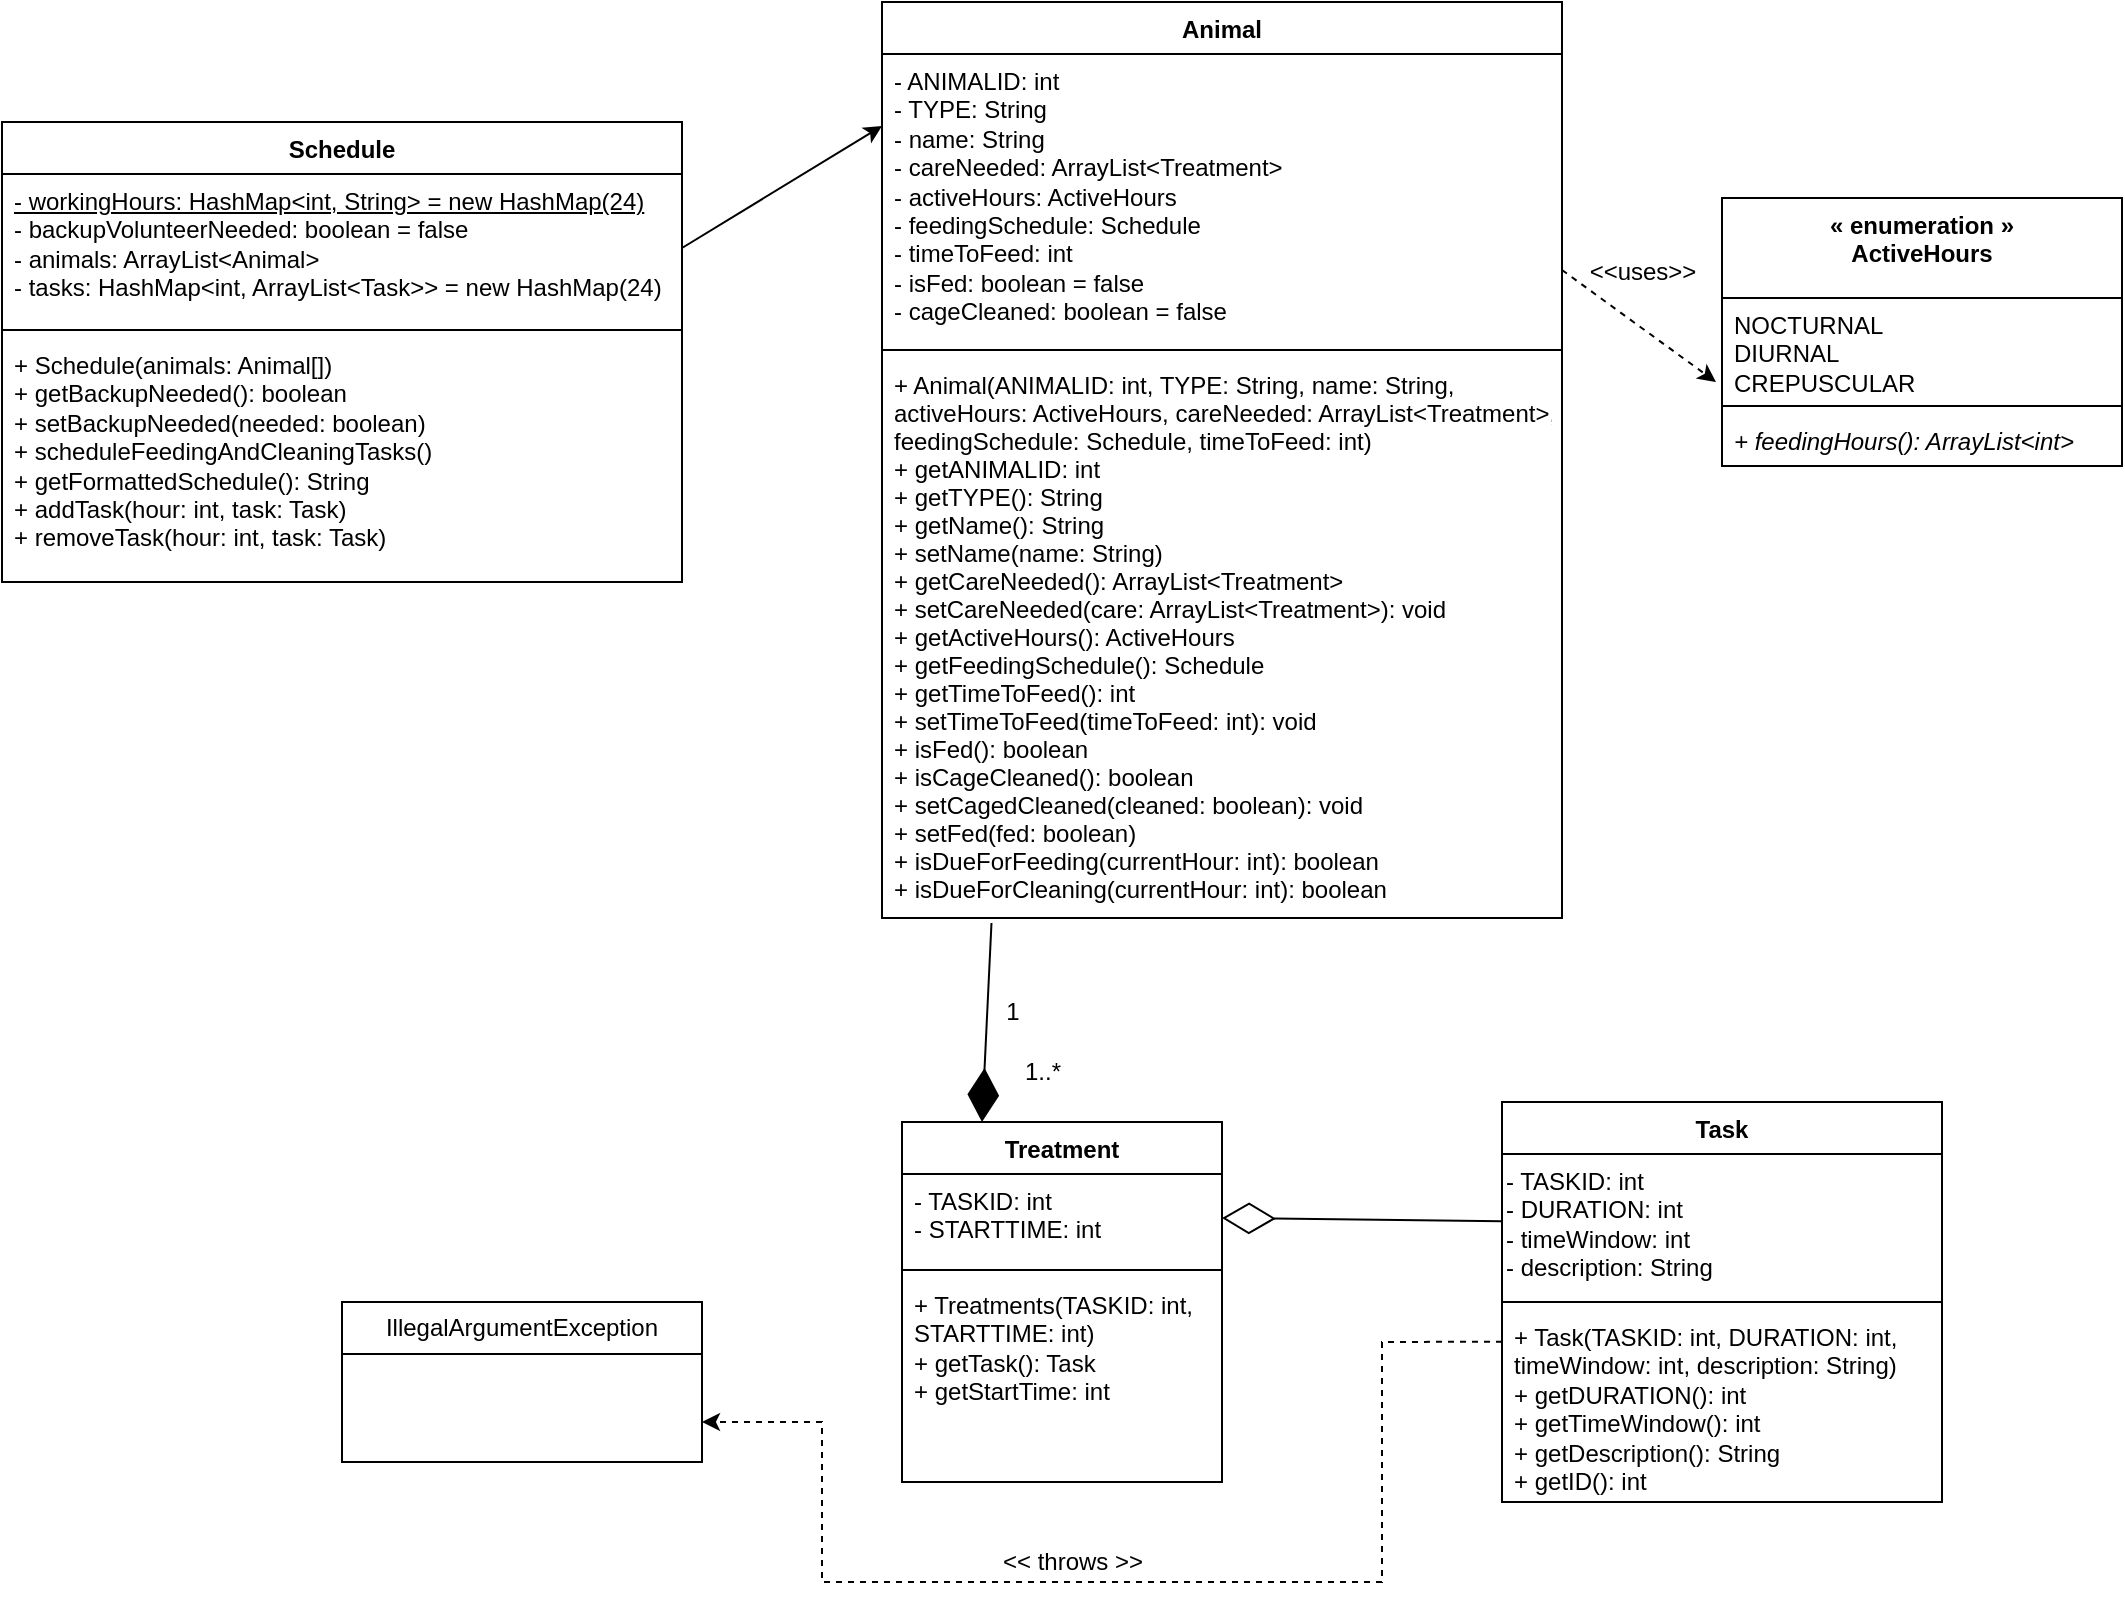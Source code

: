 <mxfile version="21.0.6" type="github">
  <diagram id="2KpLl_mZCOHA58I0HmC6" name="Page-1">
    <mxGraphModel dx="458" dy="296" grid="1" gridSize="10" guides="1" tooltips="1" connect="1" arrows="1" fold="1" page="1" pageScale="1" pageWidth="1100" pageHeight="850" math="0" shadow="0">
      <root>
        <mxCell id="0" />
        <mxCell id="1" parent="0" />
        <mxCell id="-pHp2P_mZ8aD6D5N5FeK-6" value="Animal" style="swimlane;fontStyle=1;align=center;verticalAlign=top;childLayout=stackLayout;horizontal=1;startSize=26;horizontalStack=0;resizeParent=1;resizeParentMax=0;resizeLast=0;collapsible=1;marginBottom=0;" parent="1" vertex="1">
          <mxGeometry x="470" y="10" width="340" height="458" as="geometry" />
        </mxCell>
        <mxCell id="-pHp2P_mZ8aD6D5N5FeK-33" value="&lt;span style=&quot;font-family: Helvetica; font-size: 12px; font-style: normal; font-variant-ligatures: normal; font-variant-caps: normal; font-weight: 400; letter-spacing: normal; orphans: 2; text-align: left; text-indent: 0px; text-transform: none; widows: 2; word-spacing: 0px; -webkit-text-stroke-width: 0px; text-decoration-thickness: initial; text-decoration-style: initial; text-decoration-color: initial; float: none; display: inline !important;&quot;&gt;- ANIMALID: int&lt;br&gt;- TYPE: String&lt;br&gt;- name: String&lt;br&gt;- careNeeded: ArrayList&amp;lt;Treatment&amp;gt;&lt;br&gt;- activeHours: ActiveHours&lt;br&gt;- feedingSchedule: Schedule&lt;br&gt;- timeToFeed: int&lt;br&gt;- isFed: boolean = false&lt;br&gt;- cageCleaned: boolean = false&lt;br&gt;&lt;/span&gt;" style="text;whiteSpace=wrap;html=1;labelBackgroundColor=none;fontColor=default;spacingLeft=4;spacingRight=4;fontStyle=0;" parent="-pHp2P_mZ8aD6D5N5FeK-6" vertex="1">
          <mxGeometry y="26" width="340" height="144" as="geometry" />
        </mxCell>
        <mxCell id="-pHp2P_mZ8aD6D5N5FeK-11" value="" style="line;strokeWidth=1;fillColor=none;align=left;verticalAlign=middle;spacingTop=-1;spacingLeft=3;spacingRight=3;rotatable=0;labelPosition=right;points=[];portConstraint=eastwest;strokeColor=inherit;" parent="-pHp2P_mZ8aD6D5N5FeK-6" vertex="1">
          <mxGeometry y="170" width="340" height="8" as="geometry" />
        </mxCell>
        <mxCell id="-pHp2P_mZ8aD6D5N5FeK-12" value="+ Animal(ANIMALID: int, TYPE: String, name: String, &#xa;activeHours: ActiveHours, careNeeded: ArrayList&lt;Treatment&gt;, &#xa;feedingSchedule: Schedule, timeToFeed: int)&#xa;+ getANIMALID: int&#xa;+ getTYPE(): String&#xa;+ getName(): String&#xa;+ setName(name: String)&#xa;+ getCareNeeded(): ArrayList&lt;Treatment&gt;&#xa;+ setCareNeeded(care: ArrayList&lt;Treatment&gt;): void&#xa;+ getActiveHours(): ActiveHours&#xa;+ getFeedingSchedule(): Schedule&#xa;+ getTimeToFeed(): int&#xa;+ setTimeToFeed(timeToFeed: int): void&#xa;+ isFed(): boolean&#xa;+ isCageCleaned(): boolean&#xa;+ setCagedCleaned(cleaned: boolean): void&#xa;+ setFed(fed: boolean)&#xa;+ isDueForFeeding(currentHour: int): boolean&#xa;+ isDueForCleaning(currentHour: int): boolean&#xa;&#xa;" style="text;strokeColor=none;fillColor=none;align=left;verticalAlign=top;spacingLeft=4;spacingRight=4;overflow=hidden;rotatable=0;points=[[0,0.5],[1,0.5]];portConstraint=eastwest;" parent="-pHp2P_mZ8aD6D5N5FeK-6" vertex="1">
          <mxGeometry y="178" width="340" height="280" as="geometry" />
        </mxCell>
        <mxCell id="-pHp2P_mZ8aD6D5N5FeK-13" value="« enumeration »&lt;br style=&quot;border-color: var(--border-color); font-weight: 400;&quot;&gt;&lt;b style=&quot;border-color: var(--border-color);&quot;&gt;ActiveHours&lt;/b&gt;" style="swimlane;fontStyle=1;align=center;verticalAlign=top;childLayout=stackLayout;horizontal=1;startSize=50;horizontalStack=0;resizeParent=1;resizeParentMax=0;resizeLast=0;collapsible=1;marginBottom=0;whiteSpace=wrap;html=1;" parent="1" vertex="1">
          <mxGeometry x="890" y="108" width="200" height="134" as="geometry" />
        </mxCell>
        <mxCell id="-pHp2P_mZ8aD6D5N5FeK-14" value="NOCTURNAL&lt;br&gt;DIURNAL&lt;br&gt;CREPUSCULAR" style="text;strokeColor=none;fillColor=none;align=left;verticalAlign=top;spacingLeft=4;spacingRight=4;overflow=hidden;rotatable=0;points=[[0,0.5],[1,0.5]];portConstraint=eastwest;whiteSpace=wrap;html=1;" parent="-pHp2P_mZ8aD6D5N5FeK-13" vertex="1">
          <mxGeometry y="50" width="200" height="50" as="geometry" />
        </mxCell>
        <mxCell id="-pHp2P_mZ8aD6D5N5FeK-15" value="" style="line;strokeWidth=1;fillColor=none;align=left;verticalAlign=middle;spacingTop=-1;spacingLeft=3;spacingRight=3;rotatable=0;labelPosition=right;points=[];portConstraint=eastwest;strokeColor=inherit;" parent="-pHp2P_mZ8aD6D5N5FeK-13" vertex="1">
          <mxGeometry y="100" width="200" height="8" as="geometry" />
        </mxCell>
        <mxCell id="-pHp2P_mZ8aD6D5N5FeK-16" value="&lt;i&gt;+ feedingHours(): ArrayList&amp;lt;int&amp;gt;&lt;/i&gt;" style="text;strokeColor=none;fillColor=none;align=left;verticalAlign=top;spacingLeft=4;spacingRight=4;overflow=hidden;rotatable=0;points=[[0,0.5],[1,0.5]];portConstraint=eastwest;whiteSpace=wrap;html=1;" parent="-pHp2P_mZ8aD6D5N5FeK-13" vertex="1">
          <mxGeometry y="108" width="200" height="26" as="geometry" />
        </mxCell>
        <mxCell id="-pHp2P_mZ8aD6D5N5FeK-19" value="Task" style="swimlane;fontStyle=1;align=center;verticalAlign=top;childLayout=stackLayout;horizontal=1;startSize=26;horizontalStack=0;resizeParent=1;resizeParentMax=0;resizeLast=0;collapsible=1;marginBottom=0;whiteSpace=wrap;html=1;" parent="1" vertex="1">
          <mxGeometry x="780" y="560" width="220" height="200" as="geometry" />
        </mxCell>
        <mxCell id="3hYf7BkFwzR19k11kG9j-5" value="&lt;div style=&quot;&quot;&gt;&lt;span style=&quot;background-color: initial;&quot;&gt;- TASKID: int&lt;/span&gt;&lt;/div&gt;&lt;div style=&quot;&quot;&gt;&lt;span style=&quot;background-color: initial;&quot;&gt;- DURATION: int&lt;/span&gt;&lt;/div&gt;&lt;div style=&quot;&quot;&gt;&lt;span style=&quot;background-color: initial;&quot;&gt;- timeWindow: int&lt;/span&gt;&lt;/div&gt;&lt;div style=&quot;&quot;&gt;&lt;span style=&quot;background-color: initial;&quot;&gt;- description: String&lt;/span&gt;&lt;/div&gt;" style="text;html=1;align=left;verticalAlign=middle;resizable=0;points=[];autosize=1;strokeColor=none;fillColor=none;" parent="-pHp2P_mZ8aD6D5N5FeK-19" vertex="1">
          <mxGeometry y="26" width="220" height="70" as="geometry" />
        </mxCell>
        <mxCell id="-pHp2P_mZ8aD6D5N5FeK-22" value="" style="line;strokeWidth=1;fillColor=none;align=left;verticalAlign=middle;spacingTop=-1;spacingLeft=3;spacingRight=3;rotatable=0;labelPosition=right;points=[];portConstraint=eastwest;strokeColor=inherit;" parent="-pHp2P_mZ8aD6D5N5FeK-19" vertex="1">
          <mxGeometry y="96" width="220" height="8" as="geometry" />
        </mxCell>
        <mxCell id="-pHp2P_mZ8aD6D5N5FeK-23" value="+ Task(TASKID: int, DURATION: int, timeWindow: int, description: String)&lt;br&gt;+ getDURATION(): int&lt;br&gt;+ getTimeWindow(): int&lt;br&gt;+ getDescription(): String&lt;br&gt;+ getID(): int" style="text;strokeColor=none;fillColor=none;align=left;verticalAlign=top;spacingLeft=4;spacingRight=4;overflow=hidden;rotatable=0;points=[[0,0.5],[1,0.5]];portConstraint=eastwest;whiteSpace=wrap;html=1;" parent="-pHp2P_mZ8aD6D5N5FeK-19" vertex="1">
          <mxGeometry y="104" width="220" height="96" as="geometry" />
        </mxCell>
        <mxCell id="X3xmoL7LCD3JFngqE5RC-1" value="" style="html=1;labelBackgroundColor=#ffffff;startArrow=none;startFill=0;startSize=6;endArrow=classic;endFill=1;endSize=6;jettySize=auto;orthogonalLoop=1;strokeWidth=1;dashed=1;fontSize=14;rounded=0;exitX=1;exitY=0.75;exitDx=0;exitDy=0;entryX=-0.015;entryY=0.84;entryDx=0;entryDy=0;entryPerimeter=0;" parent="1" source="-pHp2P_mZ8aD6D5N5FeK-33" target="-pHp2P_mZ8aD6D5N5FeK-14" edge="1">
          <mxGeometry width="60" height="60" relative="1" as="geometry">
            <mxPoint x="730" y="116" as="sourcePoint" />
            <mxPoint x="830" y="230" as="targetPoint" />
          </mxGeometry>
        </mxCell>
        <mxCell id="X3xmoL7LCD3JFngqE5RC-2" value="&amp;lt;&amp;lt;uses&amp;gt;&amp;gt;" style="text;html=1;align=center;verticalAlign=middle;resizable=0;points=[];autosize=1;strokeColor=none;fillColor=none;" parent="1" vertex="1">
          <mxGeometry x="810" y="130" width="80" height="30" as="geometry" />
        </mxCell>
        <mxCell id="X3xmoL7LCD3JFngqE5RC-3" value="Treatment" style="swimlane;fontStyle=1;align=center;verticalAlign=top;childLayout=stackLayout;horizontal=1;startSize=26;horizontalStack=0;resizeParent=1;resizeParentMax=0;resizeLast=0;collapsible=1;marginBottom=0;whiteSpace=wrap;html=1;" parent="1" vertex="1">
          <mxGeometry x="480" y="570" width="160" height="180" as="geometry" />
        </mxCell>
        <mxCell id="X3xmoL7LCD3JFngqE5RC-4" value="- TASKID: int&lt;br&gt;- STARTTIME: int" style="text;strokeColor=none;fillColor=none;align=left;verticalAlign=top;spacingLeft=4;spacingRight=4;overflow=hidden;rotatable=0;points=[[0,0.5],[1,0.5]];portConstraint=eastwest;whiteSpace=wrap;html=1;" parent="X3xmoL7LCD3JFngqE5RC-3" vertex="1">
          <mxGeometry y="26" width="160" height="44" as="geometry" />
        </mxCell>
        <mxCell id="X3xmoL7LCD3JFngqE5RC-5" value="" style="line;strokeWidth=1;fillColor=none;align=left;verticalAlign=middle;spacingTop=-1;spacingLeft=3;spacingRight=3;rotatable=0;labelPosition=right;points=[];portConstraint=eastwest;strokeColor=inherit;" parent="X3xmoL7LCD3JFngqE5RC-3" vertex="1">
          <mxGeometry y="70" width="160" height="8" as="geometry" />
        </mxCell>
        <mxCell id="X3xmoL7LCD3JFngqE5RC-6" value="+ Treatments(TASKID: int, STARTTIME: int)&lt;br&gt;+ getTask(): Task&lt;br&gt;+ getStartTime: int" style="text;strokeColor=none;fillColor=none;align=left;verticalAlign=top;spacingLeft=4;spacingRight=4;overflow=hidden;rotatable=0;points=[[0,0.5],[1,0.5]];portConstraint=eastwest;whiteSpace=wrap;html=1;" parent="X3xmoL7LCD3JFngqE5RC-3" vertex="1">
          <mxGeometry y="78" width="160" height="102" as="geometry" />
        </mxCell>
        <mxCell id="X3xmoL7LCD3JFngqE5RC-8" value="" style="endArrow=diamondThin;endFill=1;endSize=24;html=1;rounded=0;exitX=0.161;exitY=1.009;exitDx=0;exitDy=0;exitPerimeter=0;entryX=0.25;entryY=0;entryDx=0;entryDy=0;" parent="1" source="-pHp2P_mZ8aD6D5N5FeK-12" target="X3xmoL7LCD3JFngqE5RC-3" edge="1">
          <mxGeometry width="160" relative="1" as="geometry">
            <mxPoint x="480" y="452" as="sourcePoint" />
            <mxPoint x="620" y="450" as="targetPoint" />
          </mxGeometry>
        </mxCell>
        <mxCell id="X3xmoL7LCD3JFngqE5RC-9" value="1" style="text;html=1;align=center;verticalAlign=middle;resizable=0;points=[];autosize=1;strokeColor=none;fillColor=none;" parent="1" vertex="1">
          <mxGeometry x="520" y="500" width="30" height="30" as="geometry" />
        </mxCell>
        <mxCell id="X3xmoL7LCD3JFngqE5RC-10" value="1..*" style="text;html=1;align=center;verticalAlign=middle;resizable=0;points=[];autosize=1;strokeColor=none;fillColor=none;" parent="1" vertex="1">
          <mxGeometry x="530" y="530" width="40" height="30" as="geometry" />
        </mxCell>
        <mxCell id="X3xmoL7LCD3JFngqE5RC-11" value="" style="endArrow=diamondThin;endFill=0;endSize=24;html=1;rounded=0;entryX=1;entryY=0.5;entryDx=0;entryDy=0;" parent="1" source="3hYf7BkFwzR19k11kG9j-5" target="X3xmoL7LCD3JFngqE5RC-4" edge="1">
          <mxGeometry width="160" relative="1" as="geometry">
            <mxPoint x="620" y="599.5" as="sourcePoint" />
            <mxPoint x="780" y="599.5" as="targetPoint" />
          </mxGeometry>
        </mxCell>
        <mxCell id="X3xmoL7LCD3JFngqE5RC-12" value="Schedule" style="swimlane;fontStyle=1;align=center;verticalAlign=top;childLayout=stackLayout;horizontal=1;startSize=26;horizontalStack=0;resizeParent=1;resizeParentMax=0;resizeLast=0;collapsible=1;marginBottom=0;whiteSpace=wrap;html=1;" parent="1" vertex="1">
          <mxGeometry x="30" y="70" width="340" height="230" as="geometry" />
        </mxCell>
        <mxCell id="X3xmoL7LCD3JFngqE5RC-13" value="&lt;u&gt;- workingHours: HashMap&amp;lt;int, String&amp;gt; = new HashMap(24)&lt;br&gt;&lt;/u&gt;- backupVolunteerNeeded: boolean = false&lt;br&gt;- animals: ArrayList&amp;lt;Animal&amp;gt;&amp;nbsp;&lt;br&gt;- tasks: HashMap&amp;lt;int, ArrayList&amp;lt;Task&amp;gt;&amp;gt; = new HashMap(24)" style="text;strokeColor=none;fillColor=none;align=left;verticalAlign=top;spacingLeft=4;spacingRight=4;overflow=hidden;rotatable=0;points=[[0,0.5],[1,0.5]];portConstraint=eastwest;whiteSpace=wrap;html=1;" parent="X3xmoL7LCD3JFngqE5RC-12" vertex="1">
          <mxGeometry y="26" width="340" height="74" as="geometry" />
        </mxCell>
        <mxCell id="X3xmoL7LCD3JFngqE5RC-14" value="" style="line;strokeWidth=1;fillColor=none;align=left;verticalAlign=middle;spacingTop=-1;spacingLeft=3;spacingRight=3;rotatable=0;labelPosition=right;points=[];portConstraint=eastwest;strokeColor=inherit;" parent="X3xmoL7LCD3JFngqE5RC-12" vertex="1">
          <mxGeometry y="100" width="340" height="8" as="geometry" />
        </mxCell>
        <mxCell id="X3xmoL7LCD3JFngqE5RC-15" value="+ Schedule(animals: Animal[])&lt;br&gt;+ getBackupNeeded(): boolean&lt;br&gt;+ setBackupNeeded(needed: boolean)&lt;br&gt;+ scheduleFeedingAndCleaningTasks()&lt;br&gt;+ getFormattedSchedule(): String&lt;br&gt;+ addTask(hour: int, task: Task)&lt;br&gt;+ removeTask(hour: int, task: Task)" style="text;strokeColor=none;fillColor=none;align=left;verticalAlign=top;spacingLeft=4;spacingRight=4;overflow=hidden;rotatable=0;points=[[0,0.5],[1,0.5]];portConstraint=eastwest;whiteSpace=wrap;html=1;" parent="X3xmoL7LCD3JFngqE5RC-12" vertex="1">
          <mxGeometry y="108" width="340" height="122" as="geometry" />
        </mxCell>
        <mxCell id="3hYf7BkFwzR19k11kG9j-4" value="" style="endArrow=classic;html=1;rounded=0;exitX=1;exitY=0.5;exitDx=0;exitDy=0;entryX=0;entryY=0.25;entryDx=0;entryDy=0;" parent="1" source="X3xmoL7LCD3JFngqE5RC-13" target="-pHp2P_mZ8aD6D5N5FeK-33" edge="1">
          <mxGeometry width="50" height="50" relative="1" as="geometry">
            <mxPoint x="360" y="90" as="sourcePoint" />
            <mxPoint x="410" y="40" as="targetPoint" />
          </mxGeometry>
        </mxCell>
        <mxCell id="3hYf7BkFwzR19k11kG9j-6" value="IllegalArgumentException" style="swimlane;fontStyle=0;childLayout=stackLayout;horizontal=1;startSize=26;fillColor=none;horizontalStack=0;resizeParent=1;resizeParentMax=0;resizeLast=0;collapsible=1;marginBottom=0;whiteSpace=wrap;html=1;" parent="1" vertex="1">
          <mxGeometry x="200" y="660" width="180" height="80" as="geometry" />
        </mxCell>
        <mxCell id="3hYf7BkFwzR19k11kG9j-11" value="" style="html=1;labelBackgroundColor=#ffffff;startArrow=none;startFill=0;startSize=6;endArrow=classic;endFill=1;endSize=6;jettySize=auto;orthogonalLoop=1;strokeWidth=1;dashed=1;fontSize=14;rounded=0;exitX=0;exitY=0.165;exitDx=0;exitDy=0;exitPerimeter=0;entryX=1;entryY=0.75;entryDx=0;entryDy=0;" parent="1" source="-pHp2P_mZ8aD6D5N5FeK-23" target="3hYf7BkFwzR19k11kG9j-6" edge="1">
          <mxGeometry width="60" height="60" relative="1" as="geometry">
            <mxPoint x="680" y="780" as="sourcePoint" />
            <mxPoint x="740" y="720" as="targetPoint" />
            <Array as="points">
              <mxPoint x="720" y="680" />
              <mxPoint x="720" y="800" />
              <mxPoint x="440" y="800" />
              <mxPoint x="440" y="720" />
            </Array>
          </mxGeometry>
        </mxCell>
        <mxCell id="3hYf7BkFwzR19k11kG9j-12" value="&amp;lt;&amp;lt; throws &amp;gt;&amp;gt;" style="text;html=1;align=center;verticalAlign=middle;resizable=0;points=[];autosize=1;strokeColor=none;fillColor=none;" parent="1" vertex="1">
          <mxGeometry x="520" y="775" width="90" height="30" as="geometry" />
        </mxCell>
      </root>
    </mxGraphModel>
  </diagram>
</mxfile>
